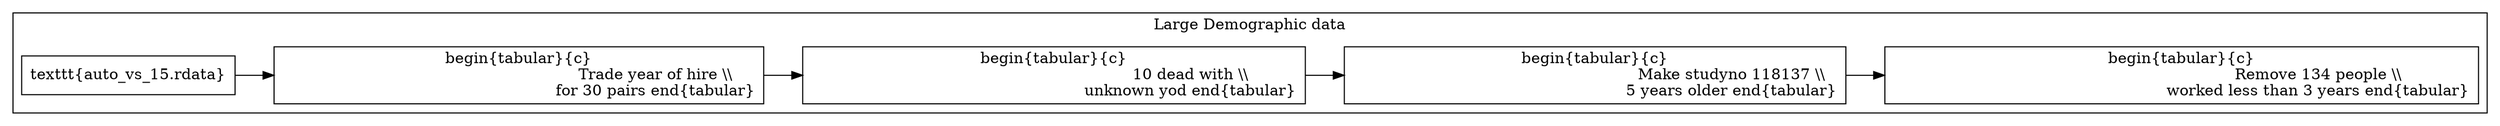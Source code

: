 
digraph G {

		rankdir=LR;
		node[shape=box];
		splines=ortho

		subgraph cluster_0 {

				dem[label = "\texttt{auto\_vs\_15.rdata}"
						pos = "0,0!"]
				
				admin[label = "\begin{tabular}{c}
							Trade year of hire \\\\
							for 30 pairs \end{tabular}"
							pos = "2,0!"]
				
				unknownDeath[label = "\begin{tabular}{c}
							10 dead with \\\\
							unknown yod \end{tabular}"
							pos = "4,0!"]
				
				unusuYoung[label = "\begin{tabular}{c}
							Make studyno 118137 \\\\
							5 years older \end{tabular}"
							pos = "1,-1!"]
				
				removeImmortals[label = "\begin{tabular}{c}
							Remove 134 people \\\\
							worked less than 3 years \end{tabular}"
							pos = "3,-1!"]
				
				dem -> admin -> unknownDeath -> unusuYoung -> removeImmortals;
				
				label = "\Large Demographic data";
		}
		     
 }
